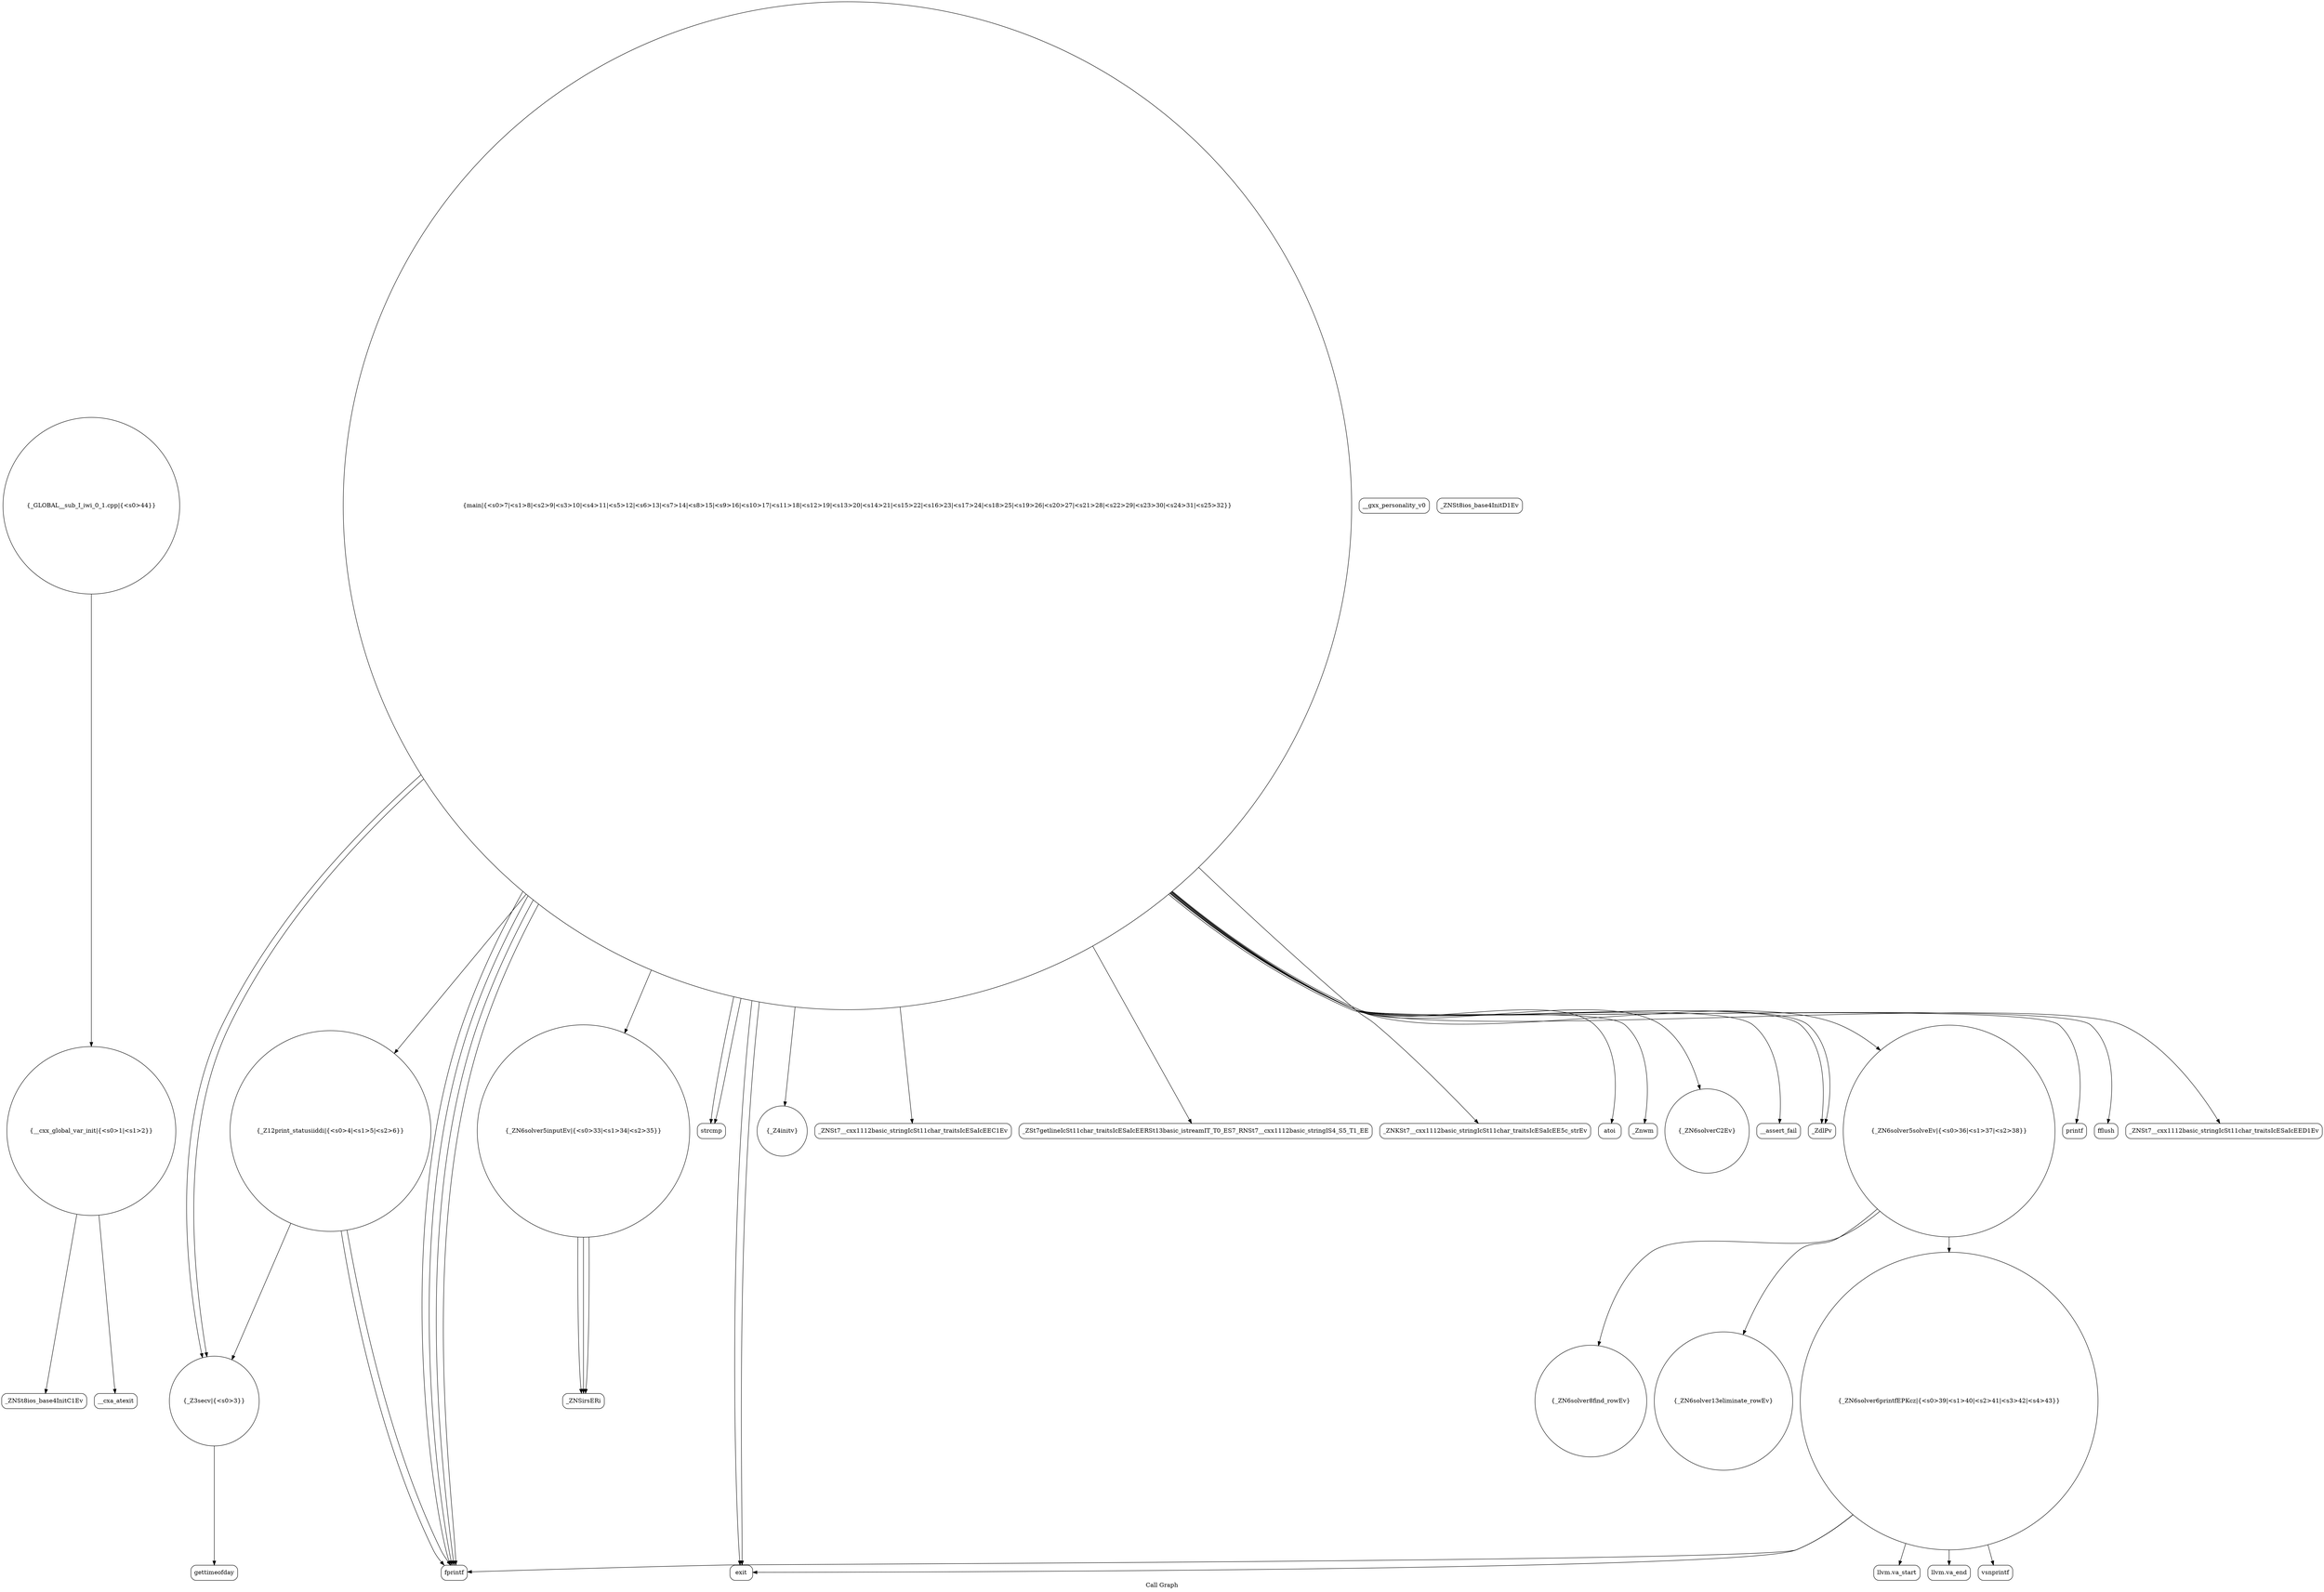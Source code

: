 digraph "Call Graph" {
	label="Call Graph";

	Node0x559a0d668cf0 [shape=record,shape=circle,label="{__cxx_global_var_init|{<s0>1|<s1>2}}"];
	Node0x559a0d668cf0:s0 -> Node0x559a0d668d70[color=black];
	Node0x559a0d668cf0:s1 -> Node0x559a0d6f3460[color=black];
	Node0x559a0d6f3fe0 [shape=record,shape=Mrecord,label="{_ZNSirsERi}"];
	Node0x559a0d6f3660 [shape=record,shape=circle,label="{_Z12print_statusiiddi|{<s0>4|<s1>5|<s2>6}}"];
	Node0x559a0d6f3660:s0 -> Node0x559a0d6f36e0[color=black];
	Node0x559a0d6f3660:s1 -> Node0x559a0d6f3560[color=black];
	Node0x559a0d6f3660:s2 -> Node0x559a0d6f36e0[color=black];
	Node0x559a0d6f4360 [shape=record,shape=circle,label="{_GLOBAL__sub_I_iwi_0_1.cpp|{<s0>44}}"];
	Node0x559a0d6f4360:s0 -> Node0x559a0d668cf0[color=black];
	Node0x559a0d6f39e0 [shape=record,shape=Mrecord,label="{__gxx_personality_v0}"];
	Node0x559a0d6f3d60 [shape=record,shape=circle,label="{_ZN6solver5inputEv|{<s0>33|<s1>34|<s2>35}}"];
	Node0x559a0d6f3d60:s0 -> Node0x559a0d6f3fe0[color=black];
	Node0x559a0d6f3d60:s1 -> Node0x559a0d6f3fe0[color=black];
	Node0x559a0d6f3d60:s2 -> Node0x559a0d6f3fe0[color=black];
	Node0x559a0d6f33e0 [shape=record,shape=Mrecord,label="{_ZNSt8ios_base4InitD1Ev}"];
	Node0x559a0d6f40e0 [shape=record,shape=circle,label="{_ZN6solver8find_rowEv}"];
	Node0x559a0d6f3760 [shape=record,shape=circle,label="{main|{<s0>7|<s1>8|<s2>9|<s3>10|<s4>11|<s5>12|<s6>13|<s7>14|<s8>15|<s9>16|<s10>17|<s11>18|<s12>19|<s13>20|<s14>21|<s15>22|<s16>23|<s17>24|<s18>25|<s19>26|<s20>27|<s21>28|<s22>29|<s23>30|<s24>31|<s25>32}}"];
	Node0x559a0d6f3760:s0 -> Node0x559a0d6f37e0[color=black];
	Node0x559a0d6f3760:s1 -> Node0x559a0d6f37e0[color=black];
	Node0x559a0d6f3760:s2 -> Node0x559a0d6f36e0[color=black];
	Node0x559a0d6f3760:s3 -> Node0x559a0d6f3860[color=black];
	Node0x559a0d6f3760:s4 -> Node0x559a0d6f3560[color=black];
	Node0x559a0d6f3760:s5 -> Node0x559a0d6f34e0[color=black];
	Node0x559a0d6f3760:s6 -> Node0x559a0d6f3560[color=black];
	Node0x559a0d6f3760:s7 -> Node0x559a0d6f36e0[color=black];
	Node0x559a0d6f3760:s8 -> Node0x559a0d6f38e0[color=black];
	Node0x559a0d6f3760:s9 -> Node0x559a0d6f3960[color=black];
	Node0x559a0d6f3760:s10 -> Node0x559a0d6f3ae0[color=black];
	Node0x559a0d6f3760:s11 -> Node0x559a0d6f3a60[color=black];
	Node0x559a0d6f3760:s12 -> Node0x559a0d6f36e0[color=black];
	Node0x559a0d6f3760:s13 -> Node0x559a0d6f3660[color=black];
	Node0x559a0d6f3760:s14 -> Node0x559a0d6f3b60[color=black];
	Node0x559a0d6f3760:s15 -> Node0x559a0d6f3be0[color=black];
	Node0x559a0d6f3760:s16 -> Node0x559a0d6f3ce0[color=black];
	Node0x559a0d6f3760:s17 -> Node0x559a0d6f3c60[color=black];
	Node0x559a0d6f3760:s18 -> Node0x559a0d6f3d60[color=black];
	Node0x559a0d6f3760:s19 -> Node0x559a0d6f3de0[color=black];
	Node0x559a0d6f3760:s20 -> Node0x559a0d6f3e60[color=black];
	Node0x559a0d6f3760:s21 -> Node0x559a0d6f3ee0[color=black];
	Node0x559a0d6f3760:s22 -> Node0x559a0d6f3c60[color=black];
	Node0x559a0d6f3760:s23 -> Node0x559a0d6f36e0[color=black];
	Node0x559a0d6f3760:s24 -> Node0x559a0d6f3860[color=black];
	Node0x559a0d6f3760:s25 -> Node0x559a0d6f3f60[color=black];
	Node0x559a0d6f3ae0 [shape=record,shape=Mrecord,label="{_ZNKSt7__cxx1112basic_stringIcSt11char_traitsIcESaIcEE5c_strEv}"];
	Node0x559a0d6f3e60 [shape=record,shape=Mrecord,label="{printf}"];
	Node0x559a0d6f34e0 [shape=record,shape=circle,label="{_Z4initv}"];
	Node0x559a0d6f41e0 [shape=record,shape=Mrecord,label="{llvm.va_start}"];
	Node0x559a0d6f3860 [shape=record,shape=Mrecord,label="{exit}"];
	Node0x559a0d6f3be0 [shape=record,shape=circle,label="{_ZN6solverC2Ev}"];
	Node0x559a0d6f3f60 [shape=record,shape=Mrecord,label="{_ZNSt7__cxx1112basic_stringIcSt11char_traitsIcESaIcEED1Ev}"];
	Node0x559a0d6f35e0 [shape=record,shape=Mrecord,label="{gettimeofday}"];
	Node0x559a0d6f42e0 [shape=record,shape=Mrecord,label="{llvm.va_end}"];
	Node0x559a0d6f3960 [shape=record,shape=Mrecord,label="{_ZSt7getlineIcSt11char_traitsIcESaIcEERSt13basic_istreamIT_T0_ES7_RNSt7__cxx1112basic_stringIS4_S5_T1_EE}"];
	Node0x559a0d6f3ce0 [shape=record,shape=Mrecord,label="{__assert_fail}"];
	Node0x559a0d668d70 [shape=record,shape=Mrecord,label="{_ZNSt8ios_base4InitC1Ev}"];
	Node0x559a0d6f4060 [shape=record,shape=circle,label="{_ZN6solver13eliminate_rowEv}"];
	Node0x559a0d6f36e0 [shape=record,shape=Mrecord,label="{fprintf}"];
	Node0x559a0d6f3a60 [shape=record,shape=Mrecord,label="{atoi}"];
	Node0x559a0d6f3de0 [shape=record,shape=circle,label="{_ZN6solver5solveEv|{<s0>36|<s1>37|<s2>38}}"];
	Node0x559a0d6f3de0:s0 -> Node0x559a0d6f4060[color=black];
	Node0x559a0d6f3de0:s1 -> Node0x559a0d6f40e0[color=black];
	Node0x559a0d6f3de0:s2 -> Node0x559a0d6f4160[color=black];
	Node0x559a0d6f3460 [shape=record,shape=Mrecord,label="{__cxa_atexit}"];
	Node0x559a0d6f4160 [shape=record,shape=circle,label="{_ZN6solver6printfEPKcz|{<s0>39|<s1>40|<s2>41|<s3>42|<s4>43}}"];
	Node0x559a0d6f4160:s0 -> Node0x559a0d6f41e0[color=black];
	Node0x559a0d6f4160:s1 -> Node0x559a0d6f4260[color=black];
	Node0x559a0d6f4160:s2 -> Node0x559a0d6f42e0[color=black];
	Node0x559a0d6f4160:s3 -> Node0x559a0d6f36e0[color=black];
	Node0x559a0d6f4160:s4 -> Node0x559a0d6f3860[color=black];
	Node0x559a0d6f37e0 [shape=record,shape=Mrecord,label="{strcmp}"];
	Node0x559a0d6f3b60 [shape=record,shape=Mrecord,label="{_Znwm}"];
	Node0x559a0d6f3ee0 [shape=record,shape=Mrecord,label="{fflush}"];
	Node0x559a0d6f3560 [shape=record,shape=circle,label="{_Z3secv|{<s0>3}}"];
	Node0x559a0d6f3560:s0 -> Node0x559a0d6f35e0[color=black];
	Node0x559a0d6f4260 [shape=record,shape=Mrecord,label="{vsnprintf}"];
	Node0x559a0d6f38e0 [shape=record,shape=Mrecord,label="{_ZNSt7__cxx1112basic_stringIcSt11char_traitsIcESaIcEEC1Ev}"];
	Node0x559a0d6f3c60 [shape=record,shape=Mrecord,label="{_ZdlPv}"];
}
